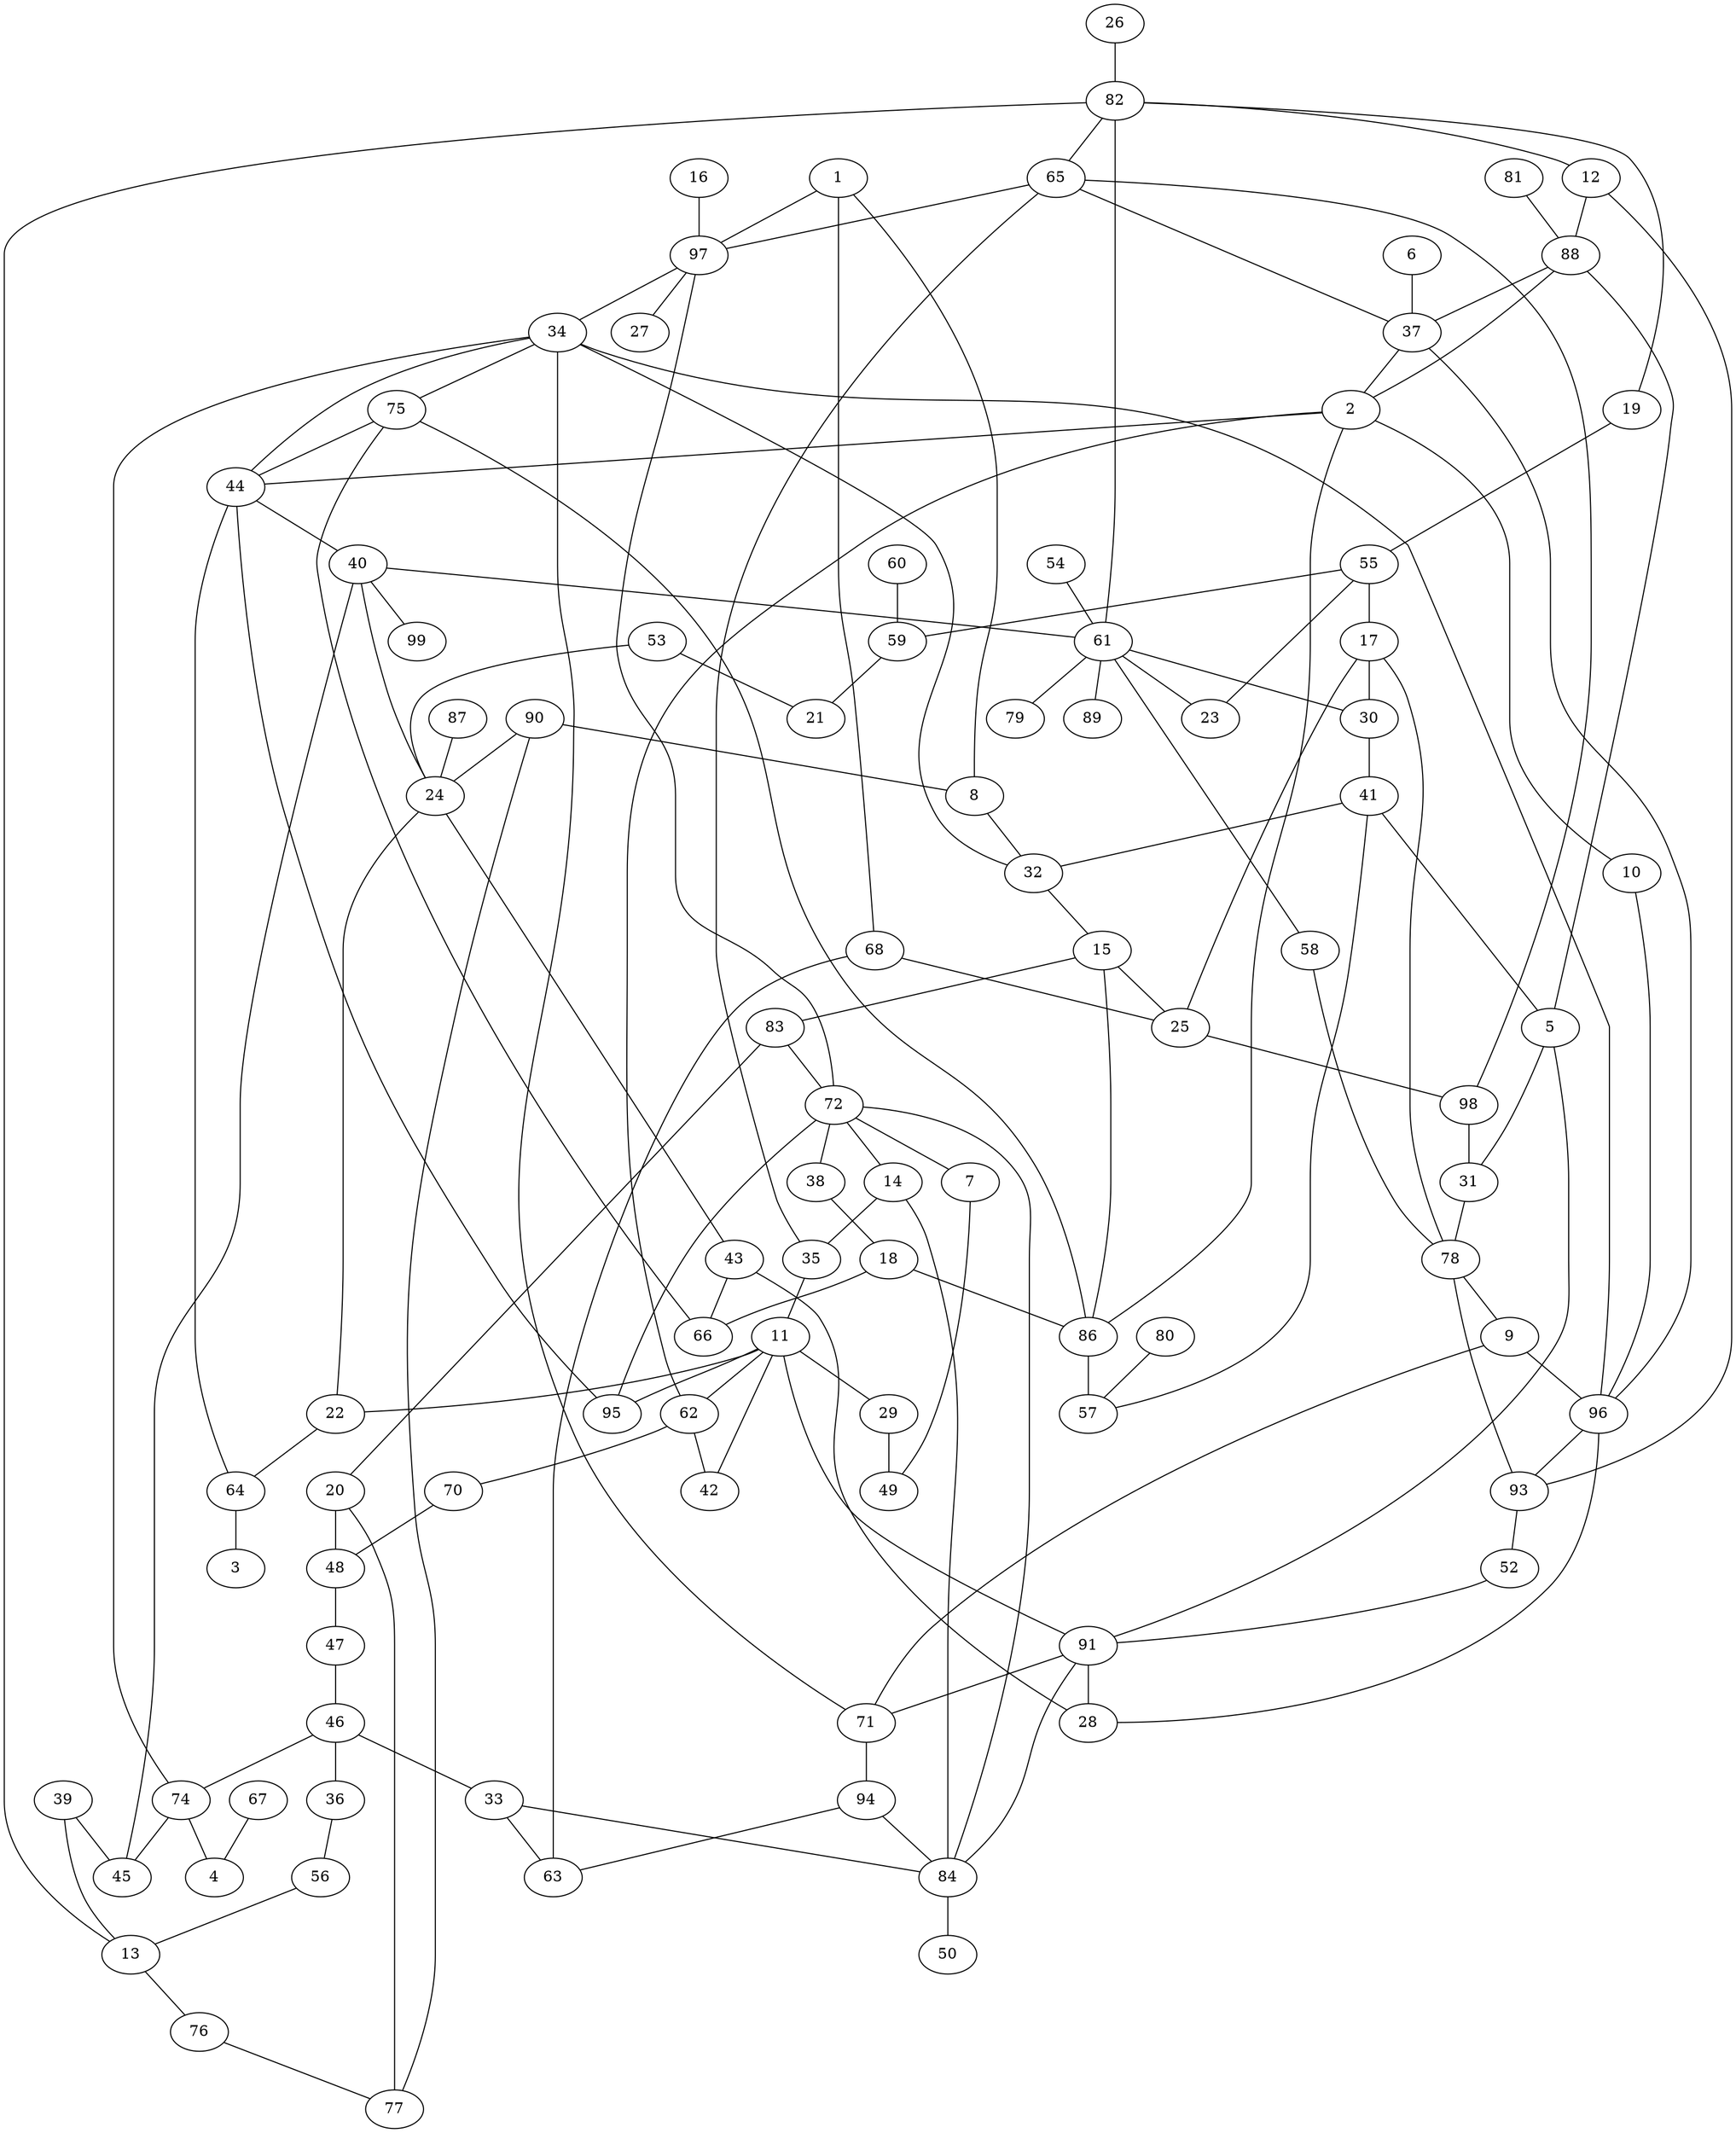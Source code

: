 graph {

65--98   
34--75   
28--96   
2--86   
59--21   
13--76   
53--21   
97--27   
90--8   
74--34   
75--44   
61--23   
9--96   
46--33   
1--97   
24--43   
6--37   
18--66   
18--86   
68--63   
1--68   
33--63   
17--25   
1--8   
12--88   
62--70   
48--47   
35--11   
86--57   
17--78   
15--25   
55--17   
44--34   
55--23   
56--13   
29--49   
87--24   
88--2   
44--40   
8--32   
65--35   
43--28   
11--29   
62--42   
61--79   
70--48   
10--96   
2--44   
5--91   
82--61   
11--22   
78--9   
72--84   
34--96   
40--99   
31--78   
52--91   
20--48   
12--93   
81--88   
93--78   
33--84   
97--34   
72--7   
90--77   
82--19   
45--40   
7--49   
38--18   
14--84   
88--37   
82--12   
19--55   
88--5   
65--97   
17--30   
96--93   
55--59   
98--31   
16--97   
37--2   
11--95   
2--10   
82--13   
20--77   
26--82   
46--74   
76--77   
43--66   
47--46   
94--84   
80--57   
83--20   
84--91   
64--44   
83--72   
93--52   
40--24   
40--61   
11--42   
11--91   
41--5   
22--64   
66--75   
34--32   
14--35   
91--28   
32--15   
53--24   
71--9   
57--41   
72--97   
74--45   
72--38   
60--59   
41--32   
61--30   
39--13   
91--71   
61--89   
84--50   
86--75   
46--36   
68--25   
58--78   
72--14   
30--41   
44--95   
36--56   
82--65   
74--4   
61--58   
54--61   
5--31   
86--15   
64--3   
11--62   
90--24   
2--62   
65--37   
15--83   
72--95   
67--4   
34--71   
39--45   
24--22   
71--94   
37--96   
94--63   
25--98   
}

